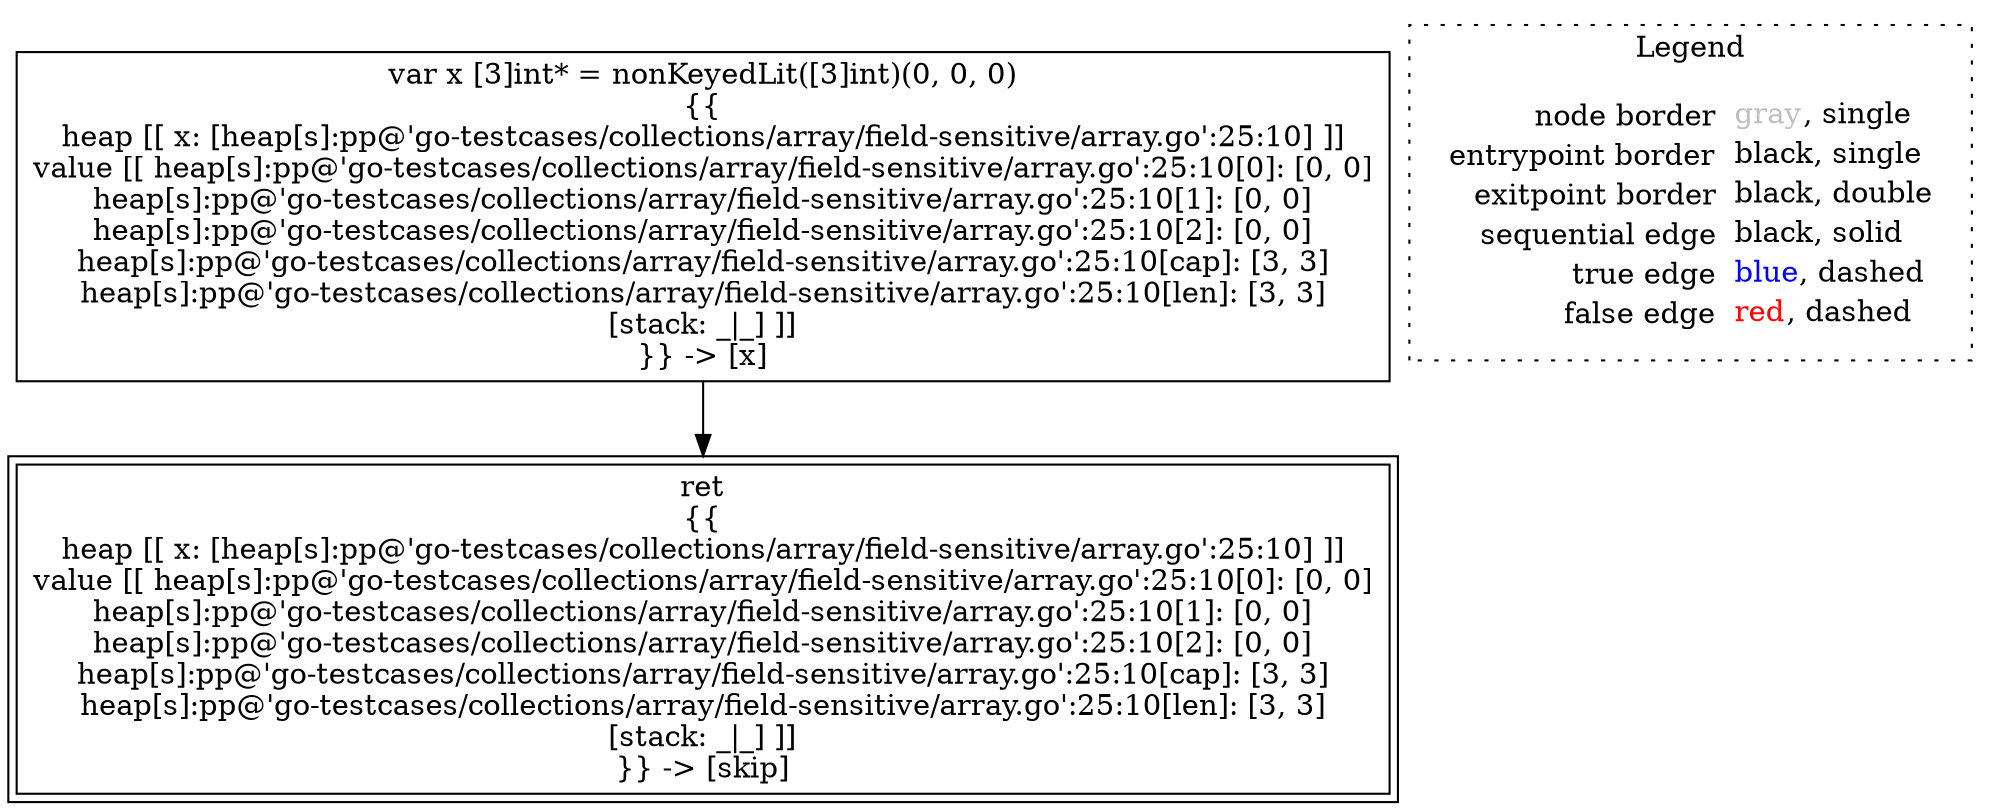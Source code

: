 digraph {
	"node0" [shape="rect",color="black",label=<var x [3]int* = nonKeyedLit([3]int)(0, 0, 0)<BR/>{{<BR/>heap [[ x: [heap[s]:pp@'go-testcases/collections/array/field-sensitive/array.go':25:10] ]]<BR/>value [[ heap[s]:pp@'go-testcases/collections/array/field-sensitive/array.go':25:10[0]: [0, 0]<BR/>heap[s]:pp@'go-testcases/collections/array/field-sensitive/array.go':25:10[1]: [0, 0]<BR/>heap[s]:pp@'go-testcases/collections/array/field-sensitive/array.go':25:10[2]: [0, 0]<BR/>heap[s]:pp@'go-testcases/collections/array/field-sensitive/array.go':25:10[cap]: [3, 3]<BR/>heap[s]:pp@'go-testcases/collections/array/field-sensitive/array.go':25:10[len]: [3, 3]<BR/>[stack: _|_] ]]<BR/>}} -&gt; [x]>];
	"node1" [shape="rect",color="black",peripheries="2",label=<ret<BR/>{{<BR/>heap [[ x: [heap[s]:pp@'go-testcases/collections/array/field-sensitive/array.go':25:10] ]]<BR/>value [[ heap[s]:pp@'go-testcases/collections/array/field-sensitive/array.go':25:10[0]: [0, 0]<BR/>heap[s]:pp@'go-testcases/collections/array/field-sensitive/array.go':25:10[1]: [0, 0]<BR/>heap[s]:pp@'go-testcases/collections/array/field-sensitive/array.go':25:10[2]: [0, 0]<BR/>heap[s]:pp@'go-testcases/collections/array/field-sensitive/array.go':25:10[cap]: [3, 3]<BR/>heap[s]:pp@'go-testcases/collections/array/field-sensitive/array.go':25:10[len]: [3, 3]<BR/>[stack: _|_] ]]<BR/>}} -&gt; [skip]>];
	"node0" -> "node1" [color="black"];
subgraph cluster_legend {
	label="Legend";
	style=dotted;
	node [shape=plaintext];
	"legend" [label=<<table border="0" cellpadding="2" cellspacing="0" cellborder="0"><tr><td align="right">node border&nbsp;</td><td align="left"><font color="gray">gray</font>, single</td></tr><tr><td align="right">entrypoint border&nbsp;</td><td align="left"><font color="black">black</font>, single</td></tr><tr><td align="right">exitpoint border&nbsp;</td><td align="left"><font color="black">black</font>, double</td></tr><tr><td align="right">sequential edge&nbsp;</td><td align="left"><font color="black">black</font>, solid</td></tr><tr><td align="right">true edge&nbsp;</td><td align="left"><font color="blue">blue</font>, dashed</td></tr><tr><td align="right">false edge&nbsp;</td><td align="left"><font color="red">red</font>, dashed</td></tr></table>>];
}

}
